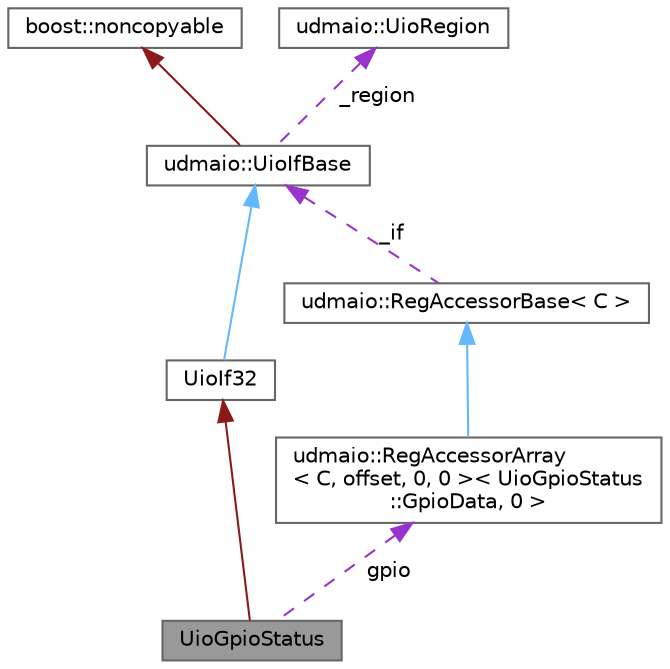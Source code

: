 digraph "UioGpioStatus"
{
 // INTERACTIVE_SVG=YES
 // LATEX_PDF_SIZE
  bgcolor="transparent";
  edge [fontname=Helvetica,fontsize=10,labelfontname=Helvetica,labelfontsize=10];
  node [fontname=Helvetica,fontsize=10,shape=box,height=0.2,width=0.4];
  Node1 [label="UioGpioStatus",height=0.2,width=0.4,color="gray40", fillcolor="grey60", style="filled", fontcolor="black",tooltip="Interface to GPIO status port of the demo application."];
  Node2 -> Node1 [dir="back",color="firebrick4",style="solid"];
  Node2 [label="UioIf32",height=0.2,width=0.4,color="gray40", fillcolor="white", style="filled",URL="$classudmaio_1_1_uio_if.html",tooltip="UIO Interface implementing bus access."];
  Node3 -> Node2 [dir="back",color="steelblue1",style="solid"];
  Node3 [label="udmaio::UioIfBase",height=0.2,width=0.4,color="gray40", fillcolor="white", style="filled",URL="$classudmaio_1_1_uio_if_base.html",tooltip="Base class for UIO interfaces."];
  Node4 -> Node3 [dir="back",color="firebrick4",style="solid"];
  Node4 [label="boost::noncopyable",height=0.2,width=0.4,color="gray40", fillcolor="white", style="filled",tooltip=" "];
  Node5 -> Node3 [dir="back",color="darkorchid3",style="dashed",label=" _region" ];
  Node5 [label="udmaio::UioRegion",height=0.2,width=0.4,color="gray40", fillcolor="white", style="filled",URL="$structudmaio_1_1_uio_region.html",tooltip="General-purpose struct to define a memory area."];
  Node6 -> Node1 [dir="back",color="darkorchid3",style="dashed",label=" gpio" ];
  Node6 [label="udmaio::RegAccessorArray\l\< C, offset, 0, 0 \>\< UioGpioStatus\l::GpioData, 0 \>",height=0.2,width=0.4,color="gray40", fillcolor="white", style="filled",URL="$classudmaio_1_1_reg_accessor_array_3_01_c_00_01offset_00_010_00_010_01_4.html",tooltip=" "];
  Node7 -> Node6 [dir="back",color="steelblue1",style="solid"];
  Node7 [label="udmaio::RegAccessorBase\< C \>",height=0.2,width=0.4,color="gray40", fillcolor="white", style="filled",URL="$classudmaio_1_1_reg_accessor_base.html",tooltip="Base class implementing register access. Only used by subclasses, not used directly."];
  Node3 -> Node7 [dir="back",color="darkorchid3",style="dashed",label=" _if" ];
}
